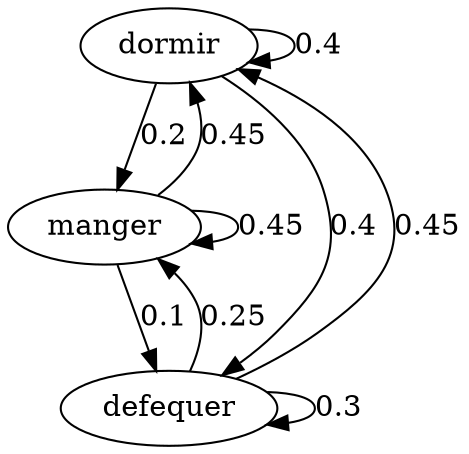 digraph  {
dormir;
manger;
defequer;
dormir -> dormir  [key=0, label="0.4", weight="0.4"];
dormir -> manger  [key=0, label="0.2", weight="0.2"];
dormir -> defequer  [key=0, label="0.4", weight="0.4"];
manger -> dormir  [key=0, label="0.45", weight="0.45"];
manger -> manger  [key=0, label="0.45", weight="0.45"];
manger -> defequer  [key=0, label="0.1", weight="0.1"];
defequer -> dormir  [key=0, label="0.45", weight="0.45"];
defequer -> manger  [key=0, label="0.25", weight="0.25"];
defequer -> defequer  [key=0, label="0.3", weight="0.3"];
}
